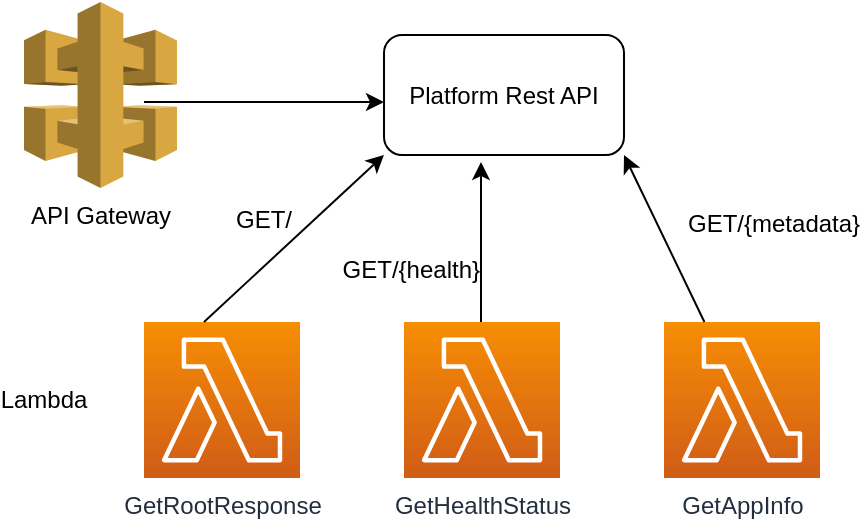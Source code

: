<mxfile version="13.6.2" type="device"><diagram id="j39BeCzZA9AbQVlGcuEF" name="Page-1"><mxGraphModel dx="868" dy="482" grid="1" gridSize="10" guides="1" tooltips="1" connect="1" arrows="1" fold="1" page="1" pageScale="1" pageWidth="850" pageHeight="1100" math="0" shadow="0"><root><mxCell id="0"/><mxCell id="1" parent="0"/><mxCell id="xdypsFjCrMzDllVYxSxZ-1" value="GetRootResponse" style="outlineConnect=0;fontColor=#232F3E;gradientColor=#F78E04;gradientDirection=north;fillColor=#D05C17;strokeColor=#ffffff;dashed=0;verticalLabelPosition=bottom;verticalAlign=top;align=center;html=1;fontSize=12;fontStyle=0;aspect=fixed;shape=mxgraph.aws4.resourceIcon;resIcon=mxgraph.aws4.lambda;labelPosition=center;" vertex="1" parent="1"><mxGeometry x="140" y="180" width="78" height="78" as="geometry"/></mxCell><mxCell id="xdypsFjCrMzDllVYxSxZ-2" value="GetHealthStatus" style="outlineConnect=0;fontColor=#232F3E;gradientColor=#F78E04;gradientDirection=north;fillColor=#D05C17;strokeColor=#ffffff;dashed=0;verticalLabelPosition=bottom;verticalAlign=top;align=center;html=1;fontSize=12;fontStyle=0;aspect=fixed;shape=mxgraph.aws4.resourceIcon;resIcon=mxgraph.aws4.lambda;" vertex="1" parent="1"><mxGeometry x="270" y="180" width="78" height="78" as="geometry"/></mxCell><mxCell id="xdypsFjCrMzDllVYxSxZ-3" value="GetAppInfo" style="outlineConnect=0;fontColor=#232F3E;gradientColor=#F78E04;gradientDirection=north;fillColor=#D05C17;strokeColor=#ffffff;dashed=0;verticalLabelPosition=bottom;verticalAlign=top;align=center;html=1;fontSize=12;fontStyle=0;aspect=fixed;shape=mxgraph.aws4.resourceIcon;resIcon=mxgraph.aws4.lambda;" vertex="1" parent="1"><mxGeometry x="400" y="180" width="78" height="78" as="geometry"/></mxCell><mxCell id="xdypsFjCrMzDllVYxSxZ-4" value="API Gateway" style="outlineConnect=0;dashed=0;verticalLabelPosition=bottom;verticalAlign=top;align=center;html=1;shape=mxgraph.aws3.api_gateway;fillColor=#D9A741;gradientColor=none;" vertex="1" parent="1"><mxGeometry x="80" y="20" width="76.5" height="93" as="geometry"/></mxCell><mxCell id="xdypsFjCrMzDllVYxSxZ-5" value="Platform Rest API" style="rounded=1;whiteSpace=wrap;html=1;" vertex="1" parent="1"><mxGeometry x="260" y="36.5" width="120" height="60" as="geometry"/></mxCell><mxCell id="xdypsFjCrMzDllVYxSxZ-7" value="" style="endArrow=classic;html=1;" edge="1" parent="1"><mxGeometry width="50" height="50" relative="1" as="geometry"><mxPoint x="140" y="70" as="sourcePoint"/><mxPoint x="260" y="70" as="targetPoint"/><Array as="points"><mxPoint x="140" y="70"/><mxPoint x="200" y="70"/></Array></mxGeometry></mxCell><mxCell id="xdypsFjCrMzDllVYxSxZ-16" value="&lt;font style=&quot;font-size: 12px&quot;&gt;GET/&lt;/font&gt;" style="endArrow=classic;html=1;entryX=0;entryY=1;entryDx=0;entryDy=0;labelPosition=left;verticalLabelPosition=top;align=right;verticalAlign=bottom;fontSize=12;" edge="1" parent="1" target="xdypsFjCrMzDllVYxSxZ-5"><mxGeometry width="50" height="50" relative="1" as="geometry"><mxPoint x="170" y="180" as="sourcePoint"/><mxPoint x="220" y="130" as="targetPoint"/></mxGeometry></mxCell><mxCell id="xdypsFjCrMzDllVYxSxZ-17" value="GET/{health}" style="endArrow=classic;html=1;labelPosition=left;verticalLabelPosition=bottom;align=right;verticalAlign=top;fontSize=12;" edge="1" parent="1"><mxGeometry width="50" height="50" relative="1" as="geometry"><mxPoint x="308.5" y="180" as="sourcePoint"/><mxPoint x="308.5" y="100" as="targetPoint"/></mxGeometry></mxCell><mxCell id="xdypsFjCrMzDllVYxSxZ-18" value="GET/{metadata}" style="endArrow=classic;html=1;entryX=1;entryY=1;entryDx=0;entryDy=0;labelPosition=right;verticalLabelPosition=top;align=left;verticalAlign=bottom;fontSize=12;" edge="1" parent="1" source="xdypsFjCrMzDllVYxSxZ-3" target="xdypsFjCrMzDllVYxSxZ-5"><mxGeometry x="-0.127" y="-8" width="50" height="50" relative="1" as="geometry"><mxPoint x="420" y="170" as="sourcePoint"/><mxPoint x="500" y="140" as="targetPoint"/><mxPoint as="offset"/></mxGeometry></mxCell><mxCell id="xdypsFjCrMzDllVYxSxZ-19" value="Lambda" style="text;html=1;strokeColor=none;fillColor=none;align=center;verticalAlign=middle;whiteSpace=wrap;rounded=0;fontSize=12;" vertex="1" parent="1"><mxGeometry x="70" y="209" width="40" height="20" as="geometry"/></mxCell></root></mxGraphModel></diagram></mxfile>